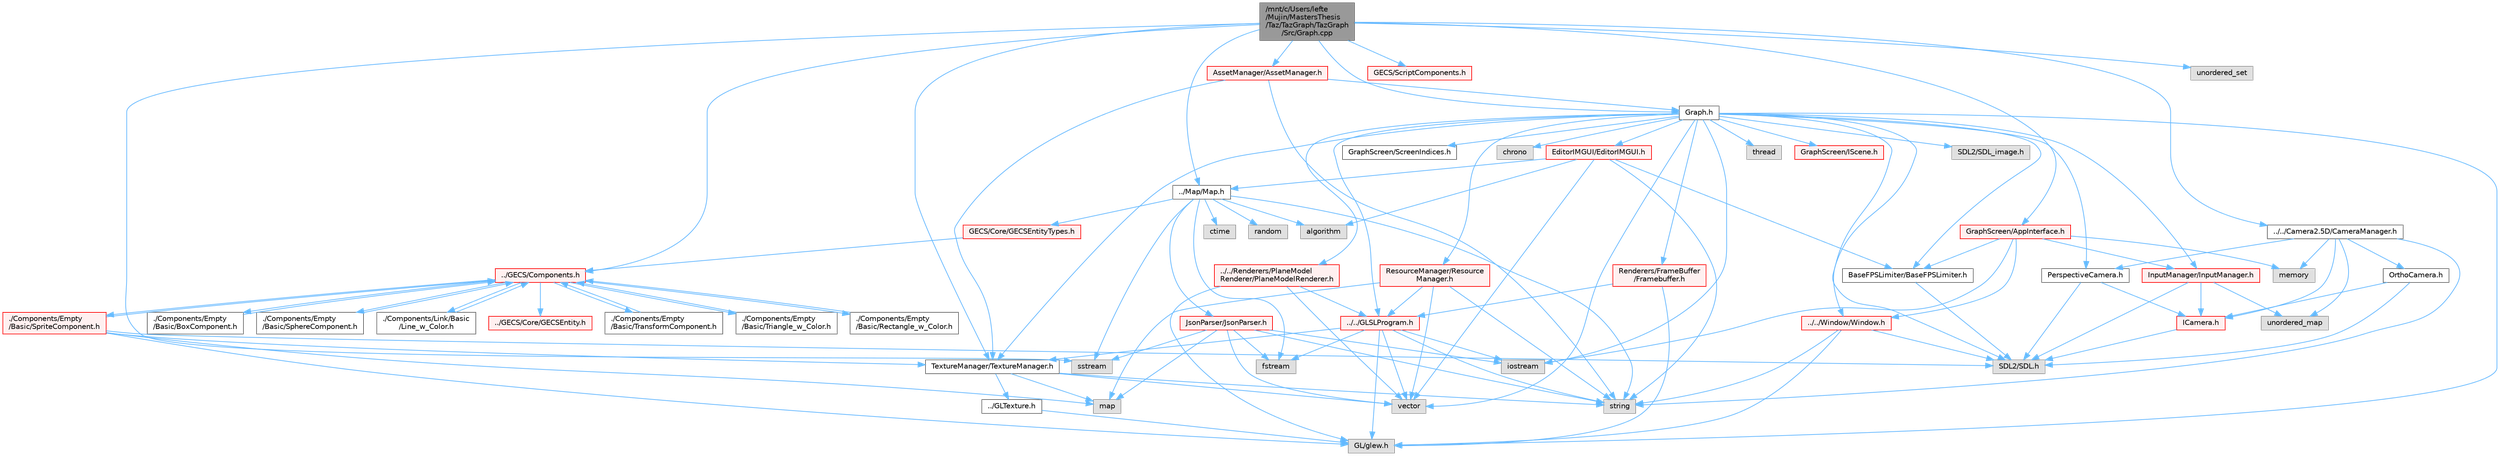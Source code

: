 digraph "/mnt/c/Users/lefte/Mujin/MastersThesis/Taz/TazGraph/TazGraph/Src/Graph.cpp"
{
 // LATEX_PDF_SIZE
  bgcolor="transparent";
  edge [fontname=Helvetica,fontsize=10,labelfontname=Helvetica,labelfontsize=10];
  node [fontname=Helvetica,fontsize=10,shape=box,height=0.2,width=0.4];
  Node1 [id="Node000001",label="/mnt/c/Users/lefte\l/Mujin/MastersThesis\l/Taz/TazGraph/TazGraph\l/Src/Graph.cpp",height=0.2,width=0.4,color="gray40", fillcolor="grey60", style="filled", fontcolor="black",tooltip=" "];
  Node1 -> Node2 [id="edge1_Node000001_Node000002",color="steelblue1",style="solid",tooltip=" "];
  Node2 [id="Node000002",label="Graph.h",height=0.2,width=0.4,color="grey40", fillcolor="white", style="filled",URL="$Graph_8h_source.html",tooltip=" "];
  Node2 -> Node3 [id="edge2_Node000002_Node000003",color="steelblue1",style="solid",tooltip=" "];
  Node3 [id="Node000003",label="GraphScreen/IScene.h",height=0.2,width=0.4,color="red", fillcolor="#FFF0F0", style="filled",URL="$IScene_8h_source.html",tooltip=" "];
  Node2 -> Node28 [id="edge3_Node000002_Node000028",color="steelblue1",style="solid",tooltip=" "];
  Node28 [id="Node000028",label="SDL2/SDL.h",height=0.2,width=0.4,color="grey60", fillcolor="#E0E0E0", style="filled",tooltip=" "];
  Node2 -> Node80 [id="edge4_Node000002_Node000080",color="steelblue1",style="solid",tooltip=" "];
  Node80 [id="Node000080",label="SDL2/SDL_image.h",height=0.2,width=0.4,color="grey60", fillcolor="#E0E0E0", style="filled",tooltip=" "];
  Node2 -> Node8 [id="edge5_Node000002_Node000008",color="steelblue1",style="solid",tooltip=" "];
  Node8 [id="Node000008",label="GL/glew.h",height=0.2,width=0.4,color="grey60", fillcolor="#E0E0E0", style="filled",tooltip=" "];
  Node2 -> Node5 [id="edge6_Node000002_Node000005",color="steelblue1",style="solid",tooltip=" "];
  Node5 [id="Node000005",label="../../GLSLProgram.h",height=0.2,width=0.4,color="red", fillcolor="#FFF0F0", style="filled",URL="$GLSLProgram_8h_source.html",tooltip=" "];
  Node5 -> Node6 [id="edge7_Node000005_Node000006",color="steelblue1",style="solid",tooltip=" "];
  Node6 [id="Node000006",label="iostream",height=0.2,width=0.4,color="grey60", fillcolor="#E0E0E0", style="filled",tooltip=" "];
  Node5 -> Node7 [id="edge8_Node000005_Node000007",color="steelblue1",style="solid",tooltip=" "];
  Node7 [id="Node000007",label="string",height=0.2,width=0.4,color="grey60", fillcolor="#E0E0E0", style="filled",tooltip=" "];
  Node5 -> Node8 [id="edge9_Node000005_Node000008",color="steelblue1",style="solid",tooltip=" "];
  Node5 -> Node9 [id="edge10_Node000005_Node000009",color="steelblue1",style="solid",tooltip=" "];
  Node9 [id="Node000009",label="vector",height=0.2,width=0.4,color="grey60", fillcolor="#E0E0E0", style="filled",tooltip=" "];
  Node5 -> Node10 [id="edge11_Node000005_Node000010",color="steelblue1",style="solid",tooltip=" "];
  Node10 [id="Node000010",label="fstream",height=0.2,width=0.4,color="grey60", fillcolor="#E0E0E0", style="filled",tooltip=" "];
  Node5 -> Node15 [id="edge12_Node000005_Node000015",color="steelblue1",style="solid",tooltip=" "];
  Node15 [id="Node000015",label="TextureManager/TextureManager.h",height=0.2,width=0.4,color="grey40", fillcolor="white", style="filled",URL="$TextureManager_8h_source.html",tooltip=" "];
  Node15 -> Node16 [id="edge13_Node000015_Node000016",color="steelblue1",style="solid",tooltip=" "];
  Node16 [id="Node000016",label="map",height=0.2,width=0.4,color="grey60", fillcolor="#E0E0E0", style="filled",tooltip=" "];
  Node15 -> Node9 [id="edge14_Node000015_Node000009",color="steelblue1",style="solid",tooltip=" "];
  Node15 -> Node17 [id="edge15_Node000015_Node000017",color="steelblue1",style="solid",tooltip=" "];
  Node17 [id="Node000017",label="../GLTexture.h",height=0.2,width=0.4,color="grey40", fillcolor="white", style="filled",URL="$GLTexture_8h_source.html",tooltip=" "];
  Node17 -> Node8 [id="edge16_Node000017_Node000008",color="steelblue1",style="solid",tooltip=" "];
  Node15 -> Node7 [id="edge17_Node000015_Node000007",color="steelblue1",style="solid",tooltip=" "];
  Node2 -> Node81 [id="edge18_Node000002_Node000081",color="steelblue1",style="solid",tooltip=" "];
  Node81 [id="Node000081",label="ResourceManager/Resource\lManager.h",height=0.2,width=0.4,color="red", fillcolor="#FFF0F0", style="filled",URL="$ResourceManager_8h_source.html",tooltip=" "];
  Node81 -> Node16 [id="edge19_Node000081_Node000016",color="steelblue1",style="solid",tooltip=" "];
  Node81 -> Node9 [id="edge20_Node000081_Node000009",color="steelblue1",style="solid",tooltip=" "];
  Node81 -> Node7 [id="edge21_Node000081_Node000007",color="steelblue1",style="solid",tooltip=" "];
  Node81 -> Node5 [id="edge22_Node000081_Node000005",color="steelblue1",style="solid",tooltip=" "];
  Node2 -> Node6 [id="edge23_Node000002_Node000006",color="steelblue1",style="solid",tooltip=" "];
  Node2 -> Node9 [id="edge24_Node000002_Node000009",color="steelblue1",style="solid",tooltip=" "];
  Node2 -> Node35 [id="edge25_Node000002_Node000035",color="steelblue1",style="solid",tooltip=" "];
  Node35 [id="Node000035",label="PerspectiveCamera.h",height=0.2,width=0.4,color="grey40", fillcolor="white", style="filled",URL="$PerspectiveCamera_8h_source.html",tooltip=" "];
  Node35 -> Node28 [id="edge26_Node000035_Node000028",color="steelblue1",style="solid",tooltip=" "];
  Node35 -> Node33 [id="edge27_Node000035_Node000033",color="steelblue1",style="solid",tooltip=" "];
  Node33 [id="Node000033",label="ICamera.h",height=0.2,width=0.4,color="red", fillcolor="#FFF0F0", style="filled",URL="$ICamera_8h_source.html",tooltip=" "];
  Node33 -> Node28 [id="edge28_Node000033_Node000028",color="steelblue1",style="solid",tooltip=" "];
  Node2 -> Node82 [id="edge29_Node000002_Node000082",color="steelblue1",style="solid",tooltip=" "];
  Node82 [id="Node000082",label="Renderers/FrameBuffer\l/Framebuffer.h",height=0.2,width=0.4,color="red", fillcolor="#FFF0F0", style="filled",URL="$Framebuffer_8h_source.html",tooltip=" "];
  Node82 -> Node5 [id="edge30_Node000082_Node000005",color="steelblue1",style="solid",tooltip=" "];
  Node82 -> Node8 [id="edge31_Node000082_Node000008",color="steelblue1",style="solid",tooltip=" "];
  Node2 -> Node29 [id="edge32_Node000002_Node000029",color="steelblue1",style="solid",tooltip=" "];
  Node29 [id="Node000029",label="../../Renderers/PlaneModel\lRenderer/PlaneModelRenderer.h",height=0.2,width=0.4,color="red", fillcolor="#FFF0F0", style="filled",URL="$PlaneModelRenderer_8h_source.html",tooltip=" "];
  Node29 -> Node8 [id="edge33_Node000029_Node000008",color="steelblue1",style="solid",tooltip=" "];
  Node29 -> Node9 [id="edge34_Node000029_Node000009",color="steelblue1",style="solid",tooltip=" "];
  Node29 -> Node5 [id="edge35_Node000029_Node000005",color="steelblue1",style="solid",tooltip=" "];
  Node2 -> Node83 [id="edge36_Node000002_Node000083",color="steelblue1",style="solid",tooltip=" "];
  Node83 [id="Node000083",label="InputManager/InputManager.h",height=0.2,width=0.4,color="red", fillcolor="#FFF0F0", style="filled",URL="$InputManager_8h_source.html",tooltip=" "];
  Node83 -> Node27 [id="edge37_Node000083_Node000027",color="steelblue1",style="solid",tooltip=" "];
  Node27 [id="Node000027",label="unordered_map",height=0.2,width=0.4,color="grey60", fillcolor="#E0E0E0", style="filled",tooltip=" "];
  Node83 -> Node28 [id="edge38_Node000083_Node000028",color="steelblue1",style="solid",tooltip=" "];
  Node83 -> Node33 [id="edge39_Node000083_Node000033",color="steelblue1",style="solid",tooltip=" "];
  Node2 -> Node84 [id="edge40_Node000002_Node000084",color="steelblue1",style="solid",tooltip=" "];
  Node84 [id="Node000084",label="BaseFPSLimiter/BaseFPSLimiter.h",height=0.2,width=0.4,color="grey40", fillcolor="white", style="filled",URL="$BaseFPSLimiter_8h_source.html",tooltip=" "];
  Node84 -> Node28 [id="edge41_Node000084_Node000028",color="steelblue1",style="solid",tooltip=" "];
  Node2 -> Node37 [id="edge42_Node000002_Node000037",color="steelblue1",style="solid",tooltip=" "];
  Node37 [id="Node000037",label="../../Window/Window.h",height=0.2,width=0.4,color="red", fillcolor="#FFF0F0", style="filled",URL="$Window_8h_source.html",tooltip=" "];
  Node37 -> Node28 [id="edge43_Node000037_Node000028",color="steelblue1",style="solid",tooltip=" "];
  Node37 -> Node8 [id="edge44_Node000037_Node000008",color="steelblue1",style="solid",tooltip=" "];
  Node37 -> Node7 [id="edge45_Node000037_Node000007",color="steelblue1",style="solid",tooltip=" "];
  Node2 -> Node15 [id="edge46_Node000002_Node000015",color="steelblue1",style="solid",tooltip=" "];
  Node2 -> Node85 [id="edge47_Node000002_Node000085",color="steelblue1",style="solid",tooltip=" "];
  Node85 [id="Node000085",label="GraphScreen/ScreenIndices.h",height=0.2,width=0.4,color="grey40", fillcolor="white", style="filled",URL="$ScreenIndices_8h_source.html",tooltip=" "];
  Node2 -> Node86 [id="edge48_Node000002_Node000086",color="steelblue1",style="solid",tooltip=" "];
  Node86 [id="Node000086",label="EditorIMGUI/EditorIMGUI.h",height=0.2,width=0.4,color="red", fillcolor="#FFF0F0", style="filled",URL="$EditorIMGUI_8h_source.html",tooltip=" "];
  Node86 -> Node87 [id="edge49_Node000086_Node000087",color="steelblue1",style="solid",tooltip=" "];
  Node87 [id="Node000087",label="../Map/Map.h",height=0.2,width=0.4,color="grey40", fillcolor="white", style="filled",URL="$Map_8h_source.html",tooltip=" "];
  Node87 -> Node7 [id="edge50_Node000087_Node000007",color="steelblue1",style="solid",tooltip=" "];
  Node87 -> Node10 [id="edge51_Node000087_Node000010",color="steelblue1",style="solid",tooltip=" "];
  Node87 -> Node88 [id="edge52_Node000087_Node000088",color="steelblue1",style="solid",tooltip=" "];
  Node88 [id="Node000088",label="sstream",height=0.2,width=0.4,color="grey60", fillcolor="#E0E0E0", style="filled",tooltip=" "];
  Node87 -> Node89 [id="edge53_Node000087_Node000089",color="steelblue1",style="solid",tooltip=" "];
  Node89 [id="Node000089",label="JsonParser/JsonParser.h",height=0.2,width=0.4,color="red", fillcolor="#FFF0F0", style="filled",URL="$JsonParser_8h_source.html",tooltip=" "];
  Node89 -> Node10 [id="edge54_Node000089_Node000010",color="steelblue1",style="solid",tooltip=" "];
  Node89 -> Node6 [id="edge55_Node000089_Node000006",color="steelblue1",style="solid",tooltip=" "];
  Node89 -> Node16 [id="edge56_Node000089_Node000016",color="steelblue1",style="solid",tooltip=" "];
  Node89 -> Node9 [id="edge57_Node000089_Node000009",color="steelblue1",style="solid",tooltip=" "];
  Node89 -> Node7 [id="edge58_Node000089_Node000007",color="steelblue1",style="solid",tooltip=" "];
  Node89 -> Node88 [id="edge59_Node000089_Node000088",color="steelblue1",style="solid",tooltip=" "];
  Node87 -> Node91 [id="edge60_Node000087_Node000091",color="steelblue1",style="solid",tooltip=" "];
  Node91 [id="Node000091",label="GECS/Core/GECSEntityTypes.h",height=0.2,width=0.4,color="red", fillcolor="#FFF0F0", style="filled",URL="$GECSEntityTypes_8h_source.html",tooltip=" "];
  Node91 -> Node47 [id="edge61_Node000091_Node000047",color="steelblue1",style="solid",tooltip=" "];
  Node47 [id="Node000047",label="../GECS/Components.h",height=0.2,width=0.4,color="red", fillcolor="#FFF0F0", style="filled",URL="$Components_8h_source.html",tooltip=" "];
  Node47 -> Node45 [id="edge62_Node000047_Node000045",color="steelblue1",style="solid",tooltip=" "];
  Node45 [id="Node000045",label="../GECS/Core/GECSEntity.h",height=0.2,width=0.4,color="red", fillcolor="#FFF0F0", style="filled",URL="$GECSEntity_8h_source.html",tooltip=" "];
  Node47 -> Node48 [id="edge63_Node000047_Node000048",color="steelblue1",style="solid",tooltip=" "];
  Node48 [id="Node000048",label="./Components/Empty\l/Basic/TransformComponent.h",height=0.2,width=0.4,color="grey40", fillcolor="white", style="filled",URL="$TransformComponent_8h_source.html",tooltip=" "];
  Node48 -> Node47 [id="edge64_Node000048_Node000047",color="steelblue1",style="solid",tooltip=" "];
  Node47 -> Node49 [id="edge65_Node000047_Node000049",color="steelblue1",style="solid",tooltip=" "];
  Node49 [id="Node000049",label="./Components/Empty\l/Basic/SpriteComponent.h",height=0.2,width=0.4,color="red", fillcolor="#FFF0F0", style="filled",URL="$SpriteComponent_8h_source.html",tooltip=" "];
  Node49 -> Node47 [id="edge66_Node000049_Node000047",color="steelblue1",style="solid",tooltip=" "];
  Node49 -> Node28 [id="edge67_Node000049_Node000028",color="steelblue1",style="solid",tooltip=" "];
  Node49 -> Node8 [id="edge68_Node000049_Node000008",color="steelblue1",style="solid",tooltip=" "];
  Node49 -> Node15 [id="edge69_Node000049_Node000015",color="steelblue1",style="solid",tooltip=" "];
  Node49 -> Node16 [id="edge70_Node000049_Node000016",color="steelblue1",style="solid",tooltip=" "];
  Node47 -> Node55 [id="edge71_Node000047_Node000055",color="steelblue1",style="solid",tooltip=" "];
  Node55 [id="Node000055",label="./Components/Empty\l/Basic/Triangle_w_Color.h",height=0.2,width=0.4,color="grey40", fillcolor="white", style="filled",URL="$Triangle__w__Color_8h_source.html",tooltip=" "];
  Node55 -> Node47 [id="edge72_Node000055_Node000047",color="steelblue1",style="solid",tooltip=" "];
  Node47 -> Node56 [id="edge73_Node000047_Node000056",color="steelblue1",style="solid",tooltip=" "];
  Node56 [id="Node000056",label="./Components/Empty\l/Basic/Rectangle_w_Color.h",height=0.2,width=0.4,color="grey40", fillcolor="white", style="filled",URL="$Rectangle__w__Color_8h_source.html",tooltip=" "];
  Node56 -> Node47 [id="edge74_Node000056_Node000047",color="steelblue1",style="solid",tooltip=" "];
  Node47 -> Node57 [id="edge75_Node000047_Node000057",color="steelblue1",style="solid",tooltip=" "];
  Node57 [id="Node000057",label="./Components/Empty\l/Basic/BoxComponent.h",height=0.2,width=0.4,color="grey40", fillcolor="white", style="filled",URL="$BoxComponent_8h_source.html",tooltip=" "];
  Node57 -> Node47 [id="edge76_Node000057_Node000047",color="steelblue1",style="solid",tooltip=" "];
  Node47 -> Node58 [id="edge77_Node000047_Node000058",color="steelblue1",style="solid",tooltip=" "];
  Node58 [id="Node000058",label="./Components/Empty\l/Basic/SphereComponent.h",height=0.2,width=0.4,color="grey40", fillcolor="white", style="filled",URL="$SphereComponent_8h_source.html",tooltip=" "];
  Node58 -> Node47 [id="edge78_Node000058_Node000047",color="steelblue1",style="solid",tooltip=" "];
  Node47 -> Node59 [id="edge79_Node000047_Node000059",color="steelblue1",style="solid",tooltip=" "];
  Node59 [id="Node000059",label="./Components/Link/Basic\l/Line_w_Color.h",height=0.2,width=0.4,color="grey40", fillcolor="white", style="filled",URL="$Line__w__Color_8h_source.html",tooltip=" "];
  Node59 -> Node47 [id="edge80_Node000059_Node000047",color="steelblue1",style="solid",tooltip=" "];
  Node87 -> Node24 [id="edge81_Node000087_Node000024",color="steelblue1",style="solid",tooltip=" "];
  Node24 [id="Node000024",label="algorithm",height=0.2,width=0.4,color="grey60", fillcolor="#E0E0E0", style="filled",tooltip=" "];
  Node87 -> Node92 [id="edge82_Node000087_Node000092",color="steelblue1",style="solid",tooltip=" "];
  Node92 [id="Node000092",label="random",height=0.2,width=0.4,color="grey60", fillcolor="#E0E0E0", style="filled",tooltip=" "];
  Node87 -> Node19 [id="edge83_Node000087_Node000019",color="steelblue1",style="solid",tooltip=" "];
  Node19 [id="Node000019",label="ctime",height=0.2,width=0.4,color="grey60", fillcolor="#E0E0E0", style="filled",tooltip=" "];
  Node86 -> Node24 [id="edge84_Node000086_Node000024",color="steelblue1",style="solid",tooltip=" "];
  Node86 -> Node9 [id="edge85_Node000086_Node000009",color="steelblue1",style="solid",tooltip=" "];
  Node86 -> Node7 [id="edge86_Node000086_Node000007",color="steelblue1",style="solid",tooltip=" "];
  Node86 -> Node84 [id="edge87_Node000086_Node000084",color="steelblue1",style="solid",tooltip=" "];
  Node2 -> Node107 [id="edge88_Node000002_Node000107",color="steelblue1",style="solid",tooltip=" "];
  Node107 [id="Node000107",label="chrono",height=0.2,width=0.4,color="grey60", fillcolor="#E0E0E0", style="filled",tooltip=" "];
  Node2 -> Node74 [id="edge89_Node000002_Node000074",color="steelblue1",style="solid",tooltip=" "];
  Node74 [id="Node000074",label="thread",height=0.2,width=0.4,color="grey60", fillcolor="#E0E0E0", style="filled",tooltip=" "];
  Node1 -> Node15 [id="edge90_Node000001_Node000015",color="steelblue1",style="solid",tooltip=" "];
  Node1 -> Node32 [id="edge91_Node000001_Node000032",color="steelblue1",style="solid",tooltip=" "];
  Node32 [id="Node000032",label="../../Camera2.5D/CameraManager.h",height=0.2,width=0.4,color="grey40", fillcolor="white", style="filled",URL="$CameraManager_8h_source.html",tooltip=" "];
  Node32 -> Node27 [id="edge92_Node000032_Node000027",color="steelblue1",style="solid",tooltip=" "];
  Node32 -> Node21 [id="edge93_Node000032_Node000021",color="steelblue1",style="solid",tooltip=" "];
  Node21 [id="Node000021",label="memory",height=0.2,width=0.4,color="grey60", fillcolor="#E0E0E0", style="filled",tooltip=" "];
  Node32 -> Node7 [id="edge94_Node000032_Node000007",color="steelblue1",style="solid",tooltip=" "];
  Node32 -> Node33 [id="edge95_Node000032_Node000033",color="steelblue1",style="solid",tooltip=" "];
  Node32 -> Node35 [id="edge96_Node000032_Node000035",color="steelblue1",style="solid",tooltip=" "];
  Node32 -> Node36 [id="edge97_Node000032_Node000036",color="steelblue1",style="solid",tooltip=" "];
  Node36 [id="Node000036",label="OrthoCamera.h",height=0.2,width=0.4,color="grey40", fillcolor="white", style="filled",URL="$OrthoCamera_8h_source.html",tooltip=" "];
  Node36 -> Node28 [id="edge98_Node000036_Node000028",color="steelblue1",style="solid",tooltip=" "];
  Node36 -> Node33 [id="edge99_Node000036_Node000033",color="steelblue1",style="solid",tooltip=" "];
  Node1 -> Node87 [id="edge100_Node000001_Node000087",color="steelblue1",style="solid",tooltip=" "];
  Node1 -> Node47 [id="edge101_Node000001_Node000047",color="steelblue1",style="solid",tooltip=" "];
  Node1 -> Node108 [id="edge102_Node000001_Node000108",color="steelblue1",style="solid",tooltip=" "];
  Node108 [id="Node000108",label="GECS/ScriptComponents.h",height=0.2,width=0.4,color="red", fillcolor="#FFF0F0", style="filled",URL="$ScriptComponents_8h_source.html",tooltip=" "];
  Node1 -> Node110 [id="edge103_Node000001_Node000110",color="steelblue1",style="solid",tooltip=" "];
  Node110 [id="Node000110",label="AssetManager/AssetManager.h",height=0.2,width=0.4,color="red", fillcolor="#FFF0F0", style="filled",URL="$AssetManager_8h_source.html",tooltip=" "];
  Node110 -> Node7 [id="edge104_Node000110_Node000007",color="steelblue1",style="solid",tooltip=" "];
  Node110 -> Node15 [id="edge105_Node000110_Node000015",color="steelblue1",style="solid",tooltip=" "];
  Node110 -> Node2 [id="edge106_Node000110_Node000002",color="steelblue1",style="solid",tooltip=" "];
  Node1 -> Node88 [id="edge107_Node000001_Node000088",color="steelblue1",style="solid",tooltip=" "];
  Node1 -> Node112 [id="edge108_Node000001_Node000112",color="steelblue1",style="solid",tooltip=" "];
  Node112 [id="Node000112",label="GraphScreen/AppInterface.h",height=0.2,width=0.4,color="red", fillcolor="#FFF0F0", style="filled",URL="$AppInterface_8h_source.html",tooltip=" "];
  Node112 -> Node83 [id="edge109_Node000112_Node000083",color="steelblue1",style="solid",tooltip=" "];
  Node112 -> Node37 [id="edge110_Node000112_Node000037",color="steelblue1",style="solid",tooltip=" "];
  Node112 -> Node21 [id="edge111_Node000112_Node000021",color="steelblue1",style="solid",tooltip=" "];
  Node112 -> Node6 [id="edge112_Node000112_Node000006",color="steelblue1",style="solid",tooltip=" "];
  Node112 -> Node84 [id="edge113_Node000112_Node000084",color="steelblue1",style="solid",tooltip=" "];
  Node1 -> Node98 [id="edge114_Node000001_Node000098",color="steelblue1",style="solid",tooltip=" "];
  Node98 [id="Node000098",label="unordered_set",height=0.2,width=0.4,color="grey60", fillcolor="#E0E0E0", style="filled",tooltip=" "];
}
